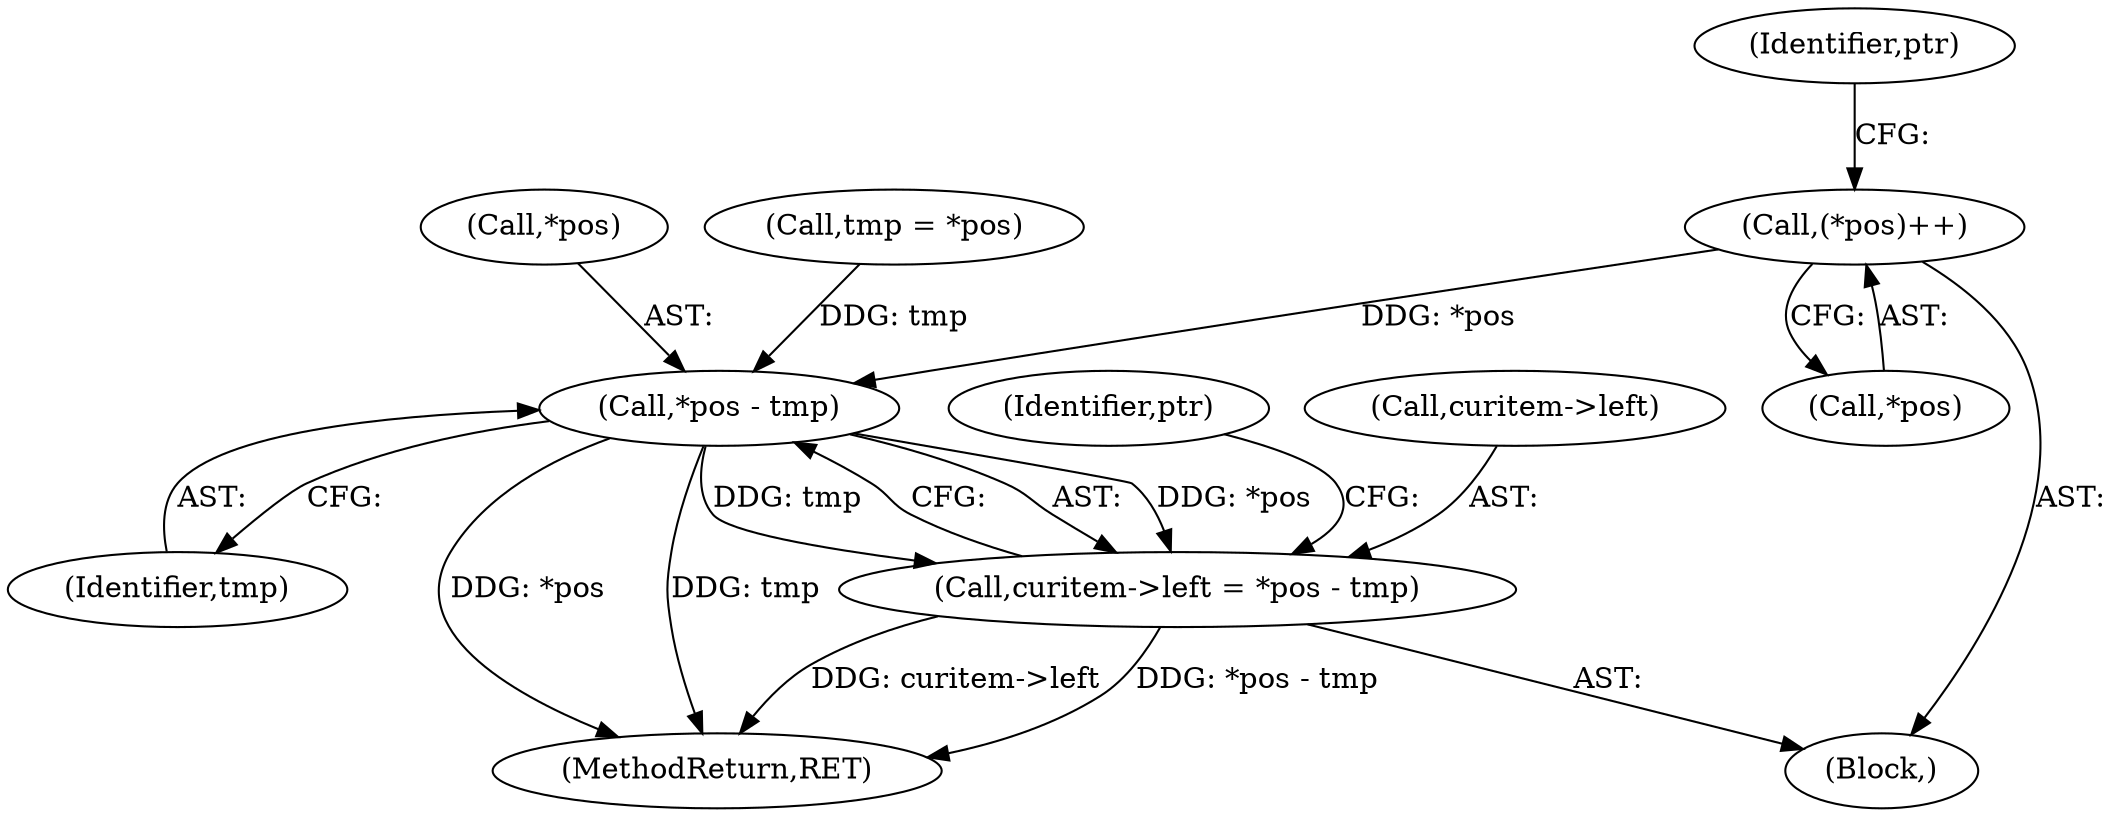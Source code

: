 digraph "0_postgres_31400a673325147e1205326008e32135a78b4d8a_9@pointer" {
"1000178" [label="(Call,(*pos)++)"];
"1000188" [label="(Call,*pos - tmp)"];
"1000184" [label="(Call,curitem->left = *pos - tmp)"];
"1000191" [label="(Identifier,tmp)"];
"1000195" [label="(MethodReturn,RET)"];
"1000184" [label="(Call,curitem->left = *pos - tmp)"];
"1000188" [label="(Call,*pos - tmp)"];
"1000193" [label="(Identifier,ptr)"];
"1000189" [label="(Call,*pos)"];
"1000164" [label="(Block,)"];
"1000182" [label="(Identifier,ptr)"];
"1000178" [label="(Call,(*pos)++)"];
"1000179" [label="(Call,*pos)"];
"1000174" [label="(Call,tmp = *pos)"];
"1000185" [label="(Call,curitem->left)"];
"1000178" -> "1000164"  [label="AST: "];
"1000178" -> "1000179"  [label="CFG: "];
"1000179" -> "1000178"  [label="AST: "];
"1000182" -> "1000178"  [label="CFG: "];
"1000178" -> "1000188"  [label="DDG: *pos"];
"1000188" -> "1000184"  [label="AST: "];
"1000188" -> "1000191"  [label="CFG: "];
"1000189" -> "1000188"  [label="AST: "];
"1000191" -> "1000188"  [label="AST: "];
"1000184" -> "1000188"  [label="CFG: "];
"1000188" -> "1000195"  [label="DDG: *pos"];
"1000188" -> "1000195"  [label="DDG: tmp"];
"1000188" -> "1000184"  [label="DDG: *pos"];
"1000188" -> "1000184"  [label="DDG: tmp"];
"1000174" -> "1000188"  [label="DDG: tmp"];
"1000184" -> "1000164"  [label="AST: "];
"1000185" -> "1000184"  [label="AST: "];
"1000193" -> "1000184"  [label="CFG: "];
"1000184" -> "1000195"  [label="DDG: curitem->left"];
"1000184" -> "1000195"  [label="DDG: *pos - tmp"];
}
